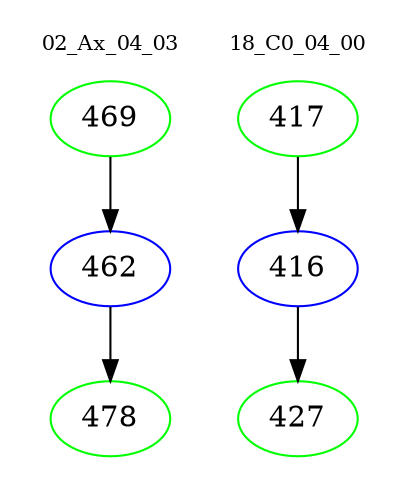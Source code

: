digraph{
subgraph cluster_0 {
color = white
label = "02_Ax_04_03";
fontsize=10;
T0_469 [label="469", color="green"]
T0_469 -> T0_462 [color="black"]
T0_462 [label="462", color="blue"]
T0_462 -> T0_478 [color="black"]
T0_478 [label="478", color="green"]
}
subgraph cluster_1 {
color = white
label = "18_C0_04_00";
fontsize=10;
T1_417 [label="417", color="green"]
T1_417 -> T1_416 [color="black"]
T1_416 [label="416", color="blue"]
T1_416 -> T1_427 [color="black"]
T1_427 [label="427", color="green"]
}
}
